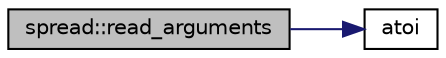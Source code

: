 digraph "spread::read_arguments"
{
  edge [fontname="Helvetica",fontsize="10",labelfontname="Helvetica",labelfontsize="10"];
  node [fontname="Helvetica",fontsize="10",shape=record];
  rankdir="LR";
  Node2776 [label="spread::read_arguments",height=0.2,width=0.4,color="black", fillcolor="grey75", style="filled", fontcolor="black"];
  Node2776 -> Node2777 [color="midnightblue",fontsize="10",style="solid",fontname="Helvetica"];
  Node2777 [label="atoi",height=0.2,width=0.4,color="black", fillcolor="white", style="filled",URL="$d9/d60/discreta_8h.html#ad0ac71cbcb495289e474437d6b7d7fac"];
}
